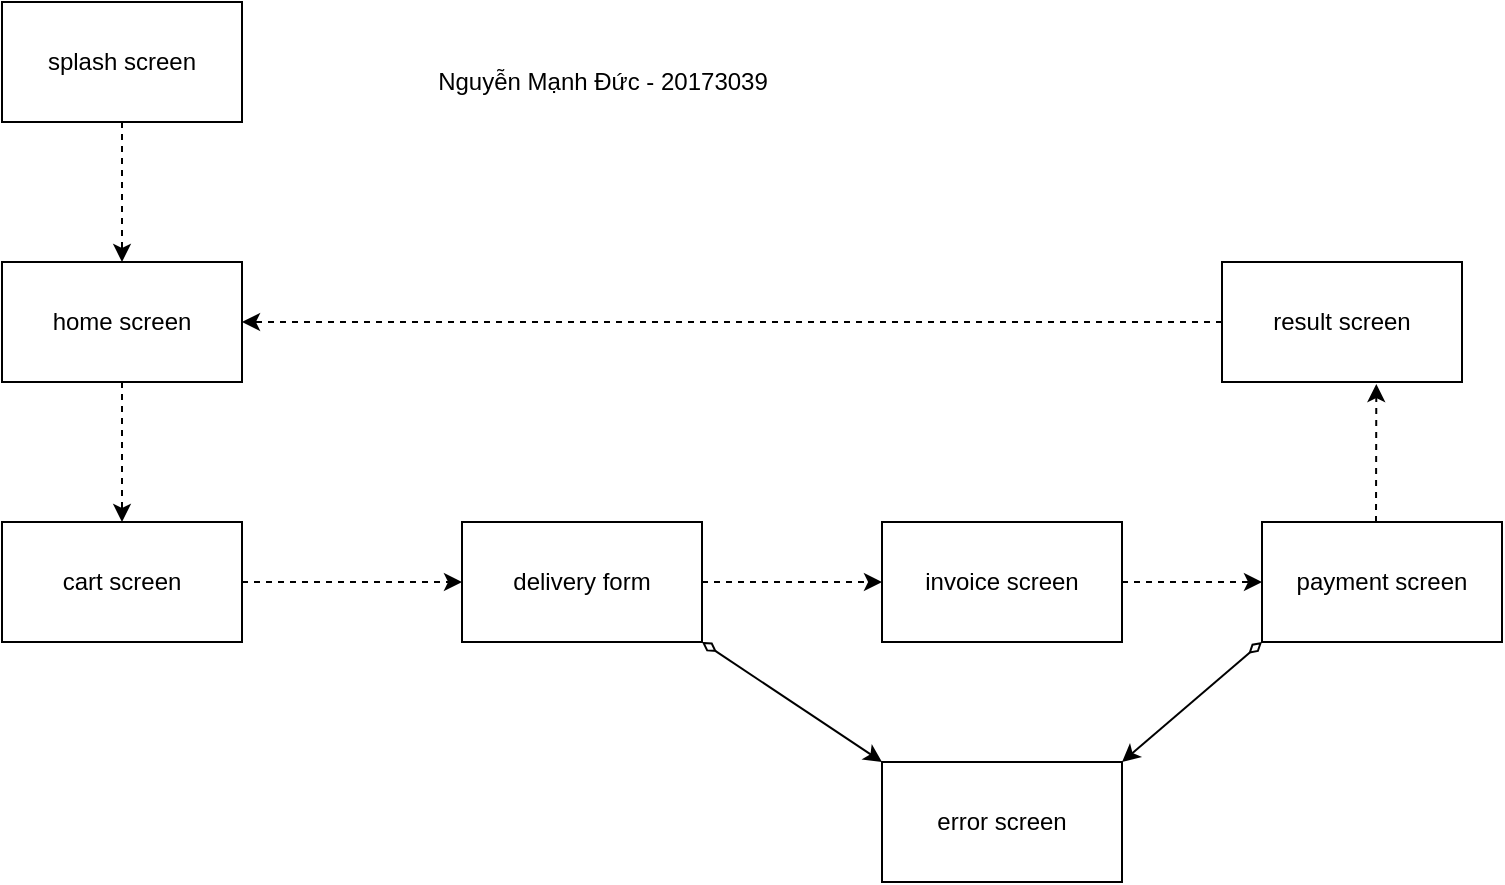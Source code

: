 <mxfile version="15.6.8" type="device"><diagram id="455KuJUbQKgEOP42RqV-" name="Page-1"><mxGraphModel dx="1038" dy="547" grid="1" gridSize="10" guides="1" tooltips="1" connect="1" arrows="1" fold="1" page="1" pageScale="1" pageWidth="827" pageHeight="1169" math="0" shadow="0"><root><mxCell id="0"/><mxCell id="1" parent="0"/><mxCell id="q9CAupgMZadrTv-RW6Lp-1" value="" style="endArrow=classic;html=1;rounded=0;endFill=1;dashed=1;entryX=0.5;entryY=0;entryDx=0;entryDy=0;exitX=0.5;exitY=1;exitDx=0;exitDy=0;" edge="1" parent="1" source="q9CAupgMZadrTv-RW6Lp-4" target="q9CAupgMZadrTv-RW6Lp-5"><mxGeometry width="50" height="50" relative="1" as="geometry"><mxPoint x="440" y="30" as="sourcePoint"/><mxPoint x="720" y="130" as="targetPoint"/><Array as="points"><mxPoint x="110" y="120"/></Array></mxGeometry></mxCell><mxCell id="q9CAupgMZadrTv-RW6Lp-3" value="result screen" style="rounded=0;whiteSpace=wrap;html=1;" vertex="1" parent="1"><mxGeometry x="660" y="190" width="120" height="60" as="geometry"/></mxCell><mxCell id="q9CAupgMZadrTv-RW6Lp-4" value="splash screen" style="rounded=0;whiteSpace=wrap;html=1;" vertex="1" parent="1"><mxGeometry x="50" y="60" width="120" height="60" as="geometry"/></mxCell><mxCell id="q9CAupgMZadrTv-RW6Lp-5" value="home screen" style="rounded=0;whiteSpace=wrap;html=1;" vertex="1" parent="1"><mxGeometry x="50" y="190" width="120" height="60" as="geometry"/></mxCell><mxCell id="q9CAupgMZadrTv-RW6Lp-6" value="cart screen" style="rounded=0;whiteSpace=wrap;html=1;" vertex="1" parent="1"><mxGeometry x="50" y="320" width="120" height="60" as="geometry"/></mxCell><mxCell id="q9CAupgMZadrTv-RW6Lp-7" value="delivery form" style="rounded=0;whiteSpace=wrap;html=1;" vertex="1" parent="1"><mxGeometry x="280" y="320" width="120" height="60" as="geometry"/></mxCell><mxCell id="q9CAupgMZadrTv-RW6Lp-8" value="invoice screen" style="rounded=0;whiteSpace=wrap;html=1;" vertex="1" parent="1"><mxGeometry x="490" y="320" width="120" height="60" as="geometry"/></mxCell><mxCell id="q9CAupgMZadrTv-RW6Lp-9" value="error screen" style="rounded=0;whiteSpace=wrap;html=1;" vertex="1" parent="1"><mxGeometry x="490" y="440" width="120" height="60" as="geometry"/></mxCell><mxCell id="q9CAupgMZadrTv-RW6Lp-10" value="payment screen" style="rounded=0;whiteSpace=wrap;html=1;" vertex="1" parent="1"><mxGeometry x="680" y="320" width="120" height="60" as="geometry"/></mxCell><mxCell id="q9CAupgMZadrTv-RW6Lp-11" value="" style="endArrow=classic;html=1;rounded=0;endFill=1;dashed=1;entryX=0.5;entryY=0;entryDx=0;entryDy=0;exitX=0.5;exitY=1;exitDx=0;exitDy=0;" edge="1" parent="1" source="q9CAupgMZadrTv-RW6Lp-5" target="q9CAupgMZadrTv-RW6Lp-6"><mxGeometry width="50" height="50" relative="1" as="geometry"><mxPoint x="120" y="130" as="sourcePoint"/><mxPoint x="120" y="200" as="targetPoint"/><Array as="points"/></mxGeometry></mxCell><mxCell id="q9CAupgMZadrTv-RW6Lp-12" value="" style="endArrow=classic;html=1;rounded=0;endFill=1;dashed=1;entryX=1;entryY=0.5;entryDx=0;entryDy=0;" edge="1" parent="1" target="q9CAupgMZadrTv-RW6Lp-5"><mxGeometry width="50" height="50" relative="1" as="geometry"><mxPoint x="660" y="220" as="sourcePoint"/><mxPoint x="280" y="210" as="targetPoint"/><Array as="points"><mxPoint x="660" y="220"/></Array></mxGeometry></mxCell><mxCell id="q9CAupgMZadrTv-RW6Lp-13" value="" style="endArrow=classic;html=1;rounded=0;endFill=1;dashed=1;entryX=0;entryY=0.5;entryDx=0;entryDy=0;exitX=1;exitY=0.5;exitDx=0;exitDy=0;" edge="1" parent="1" source="q9CAupgMZadrTv-RW6Lp-6" target="q9CAupgMZadrTv-RW6Lp-7"><mxGeometry width="50" height="50" relative="1" as="geometry"><mxPoint x="130" y="140" as="sourcePoint"/><mxPoint x="130" y="210" as="targetPoint"/><Array as="points"/></mxGeometry></mxCell><mxCell id="q9CAupgMZadrTv-RW6Lp-14" value="" style="endArrow=classic;html=1;rounded=0;endFill=1;dashed=1;entryX=0;entryY=0.5;entryDx=0;entryDy=0;exitX=1;exitY=0.5;exitDx=0;exitDy=0;" edge="1" parent="1" source="q9CAupgMZadrTv-RW6Lp-7" target="q9CAupgMZadrTv-RW6Lp-8"><mxGeometry width="50" height="50" relative="1" as="geometry"><mxPoint x="180" y="360" as="sourcePoint"/><mxPoint x="290" y="360" as="targetPoint"/><Array as="points"/></mxGeometry></mxCell><mxCell id="q9CAupgMZadrTv-RW6Lp-15" value="" style="endArrow=classic;html=1;rounded=0;endFill=1;dashed=1;entryX=0;entryY=0.5;entryDx=0;entryDy=0;exitX=1;exitY=0.5;exitDx=0;exitDy=0;" edge="1" parent="1" source="q9CAupgMZadrTv-RW6Lp-8" target="q9CAupgMZadrTv-RW6Lp-10"><mxGeometry width="50" height="50" relative="1" as="geometry"><mxPoint x="190" y="370" as="sourcePoint"/><mxPoint x="300" y="370" as="targetPoint"/><Array as="points"/></mxGeometry></mxCell><mxCell id="q9CAupgMZadrTv-RW6Lp-16" value="" style="endArrow=classic;html=1;rounded=0;endFill=1;dashed=1;entryX=0.643;entryY=1.017;entryDx=0;entryDy=0;entryPerimeter=0;" edge="1" parent="1" target="q9CAupgMZadrTv-RW6Lp-3"><mxGeometry width="50" height="50" relative="1" as="geometry"><mxPoint x="737" y="320" as="sourcePoint"/><mxPoint x="310" y="380" as="targetPoint"/><Array as="points"/></mxGeometry></mxCell><mxCell id="q9CAupgMZadrTv-RW6Lp-20" value="" style="endArrow=classic;html=1;rounded=0;entryX=0;entryY=0;entryDx=0;entryDy=0;exitX=1;exitY=1;exitDx=0;exitDy=0;startArrow=diamondThin;startFill=0;" edge="1" parent="1" source="q9CAupgMZadrTv-RW6Lp-7" target="q9CAupgMZadrTv-RW6Lp-9"><mxGeometry width="50" height="50" relative="1" as="geometry"><mxPoint x="270" y="310" as="sourcePoint"/><mxPoint x="320" y="260" as="targetPoint"/></mxGeometry></mxCell><mxCell id="q9CAupgMZadrTv-RW6Lp-21" value="" style="endArrow=classic;html=1;rounded=0;entryX=1;entryY=0;entryDx=0;entryDy=0;exitX=0;exitY=1;exitDx=0;exitDy=0;startArrow=diamondThin;startFill=0;" edge="1" parent="1" source="q9CAupgMZadrTv-RW6Lp-10" target="q9CAupgMZadrTv-RW6Lp-9"><mxGeometry width="50" height="50" relative="1" as="geometry"><mxPoint x="410" y="390" as="sourcePoint"/><mxPoint x="500" y="450" as="targetPoint"/></mxGeometry></mxCell><mxCell id="q9CAupgMZadrTv-RW6Lp-22" value="Nguyễn Mạnh Đức - 20173039" style="text;html=1;align=center;verticalAlign=middle;resizable=0;points=[];autosize=1;strokeColor=none;fillColor=none;" vertex="1" parent="1"><mxGeometry x="260" y="90" width="180" height="20" as="geometry"/></mxCell></root></mxGraphModel></diagram></mxfile>